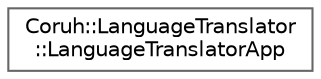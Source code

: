 digraph "Graphical Class Hierarchy"
{
 // INTERACTIVE_SVG=YES
 // LATEX_PDF_SIZE
  bgcolor="transparent";
  edge [fontname=Helvetica,fontsize=10,labelfontname=Helvetica,labelfontsize=10];
  node [fontname=Helvetica,fontsize=10,shape=box,height=0.2,width=0.4];
  rankdir="LR";
  Node0 [id="Node000000",label="Coruh::LanguageTranslator\l::LanguageTranslatorApp",height=0.2,width=0.4,color="grey40", fillcolor="white", style="filled",URL="$class_coruh_1_1_language_translator_1_1_language_translator_app.html",tooltip="Manages application flow: auth, translation, tips, phrases, pronunciation."];
}
